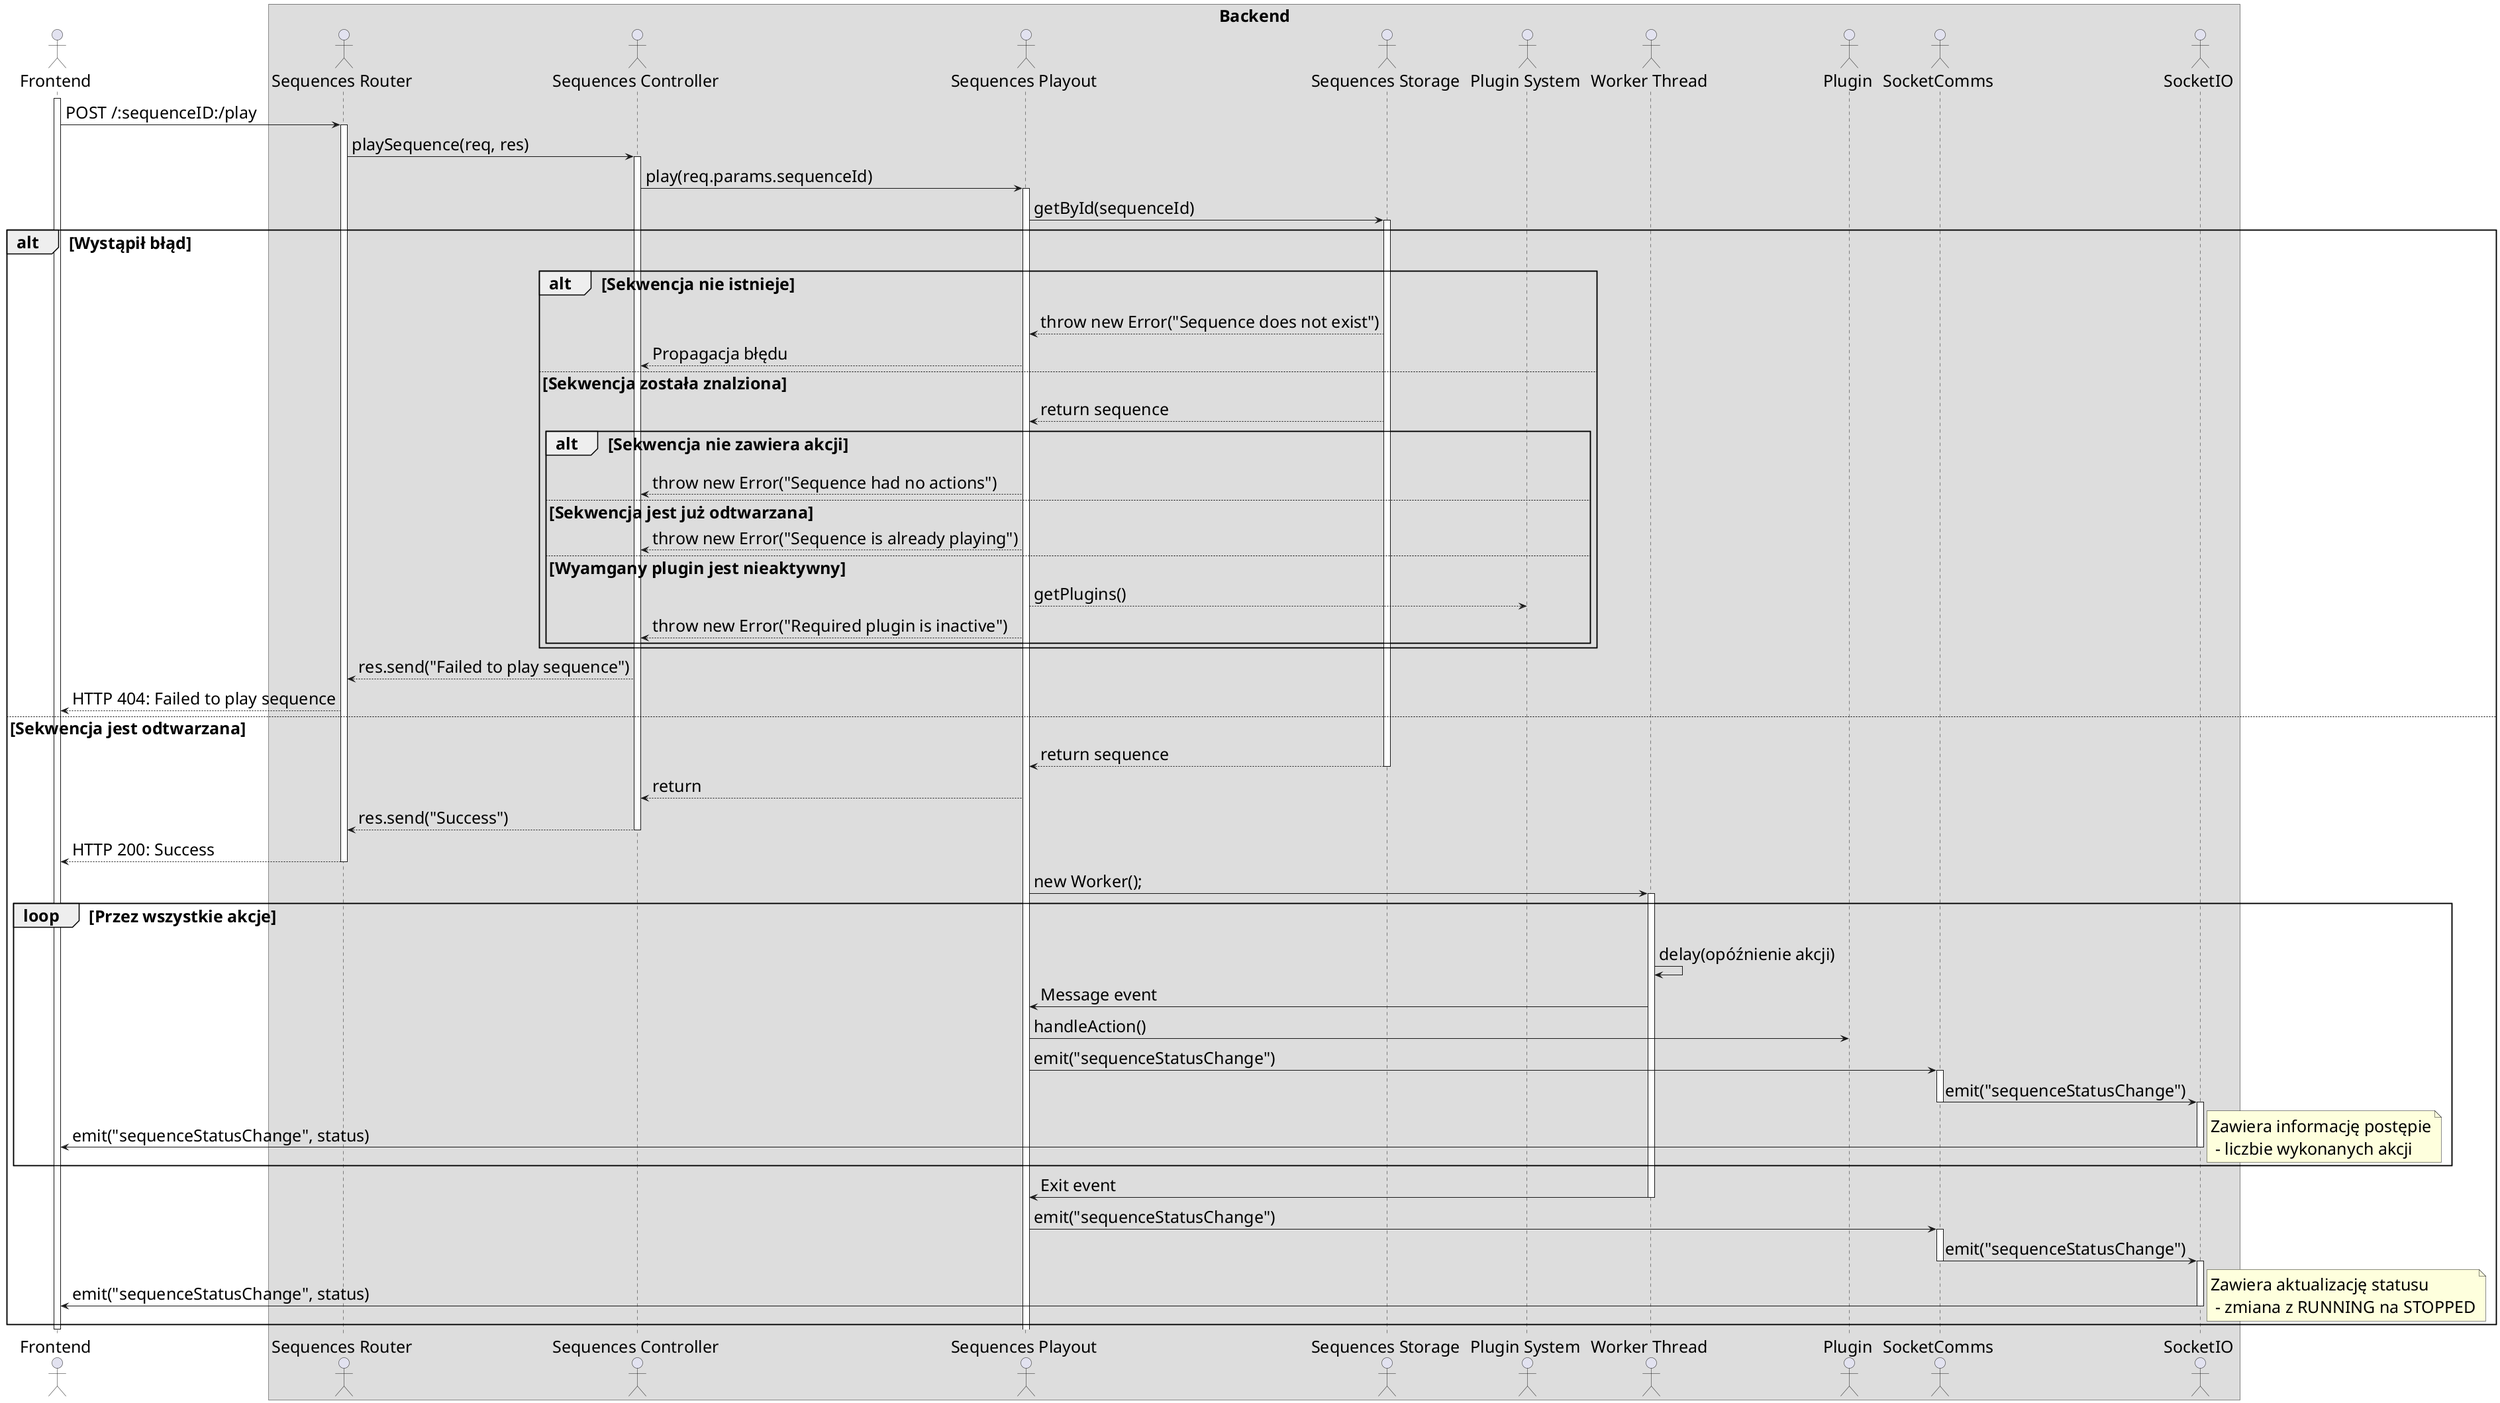@startuml
skinparam DefaultFontSize 25

actor Frontend

box "Backend"
actor "Sequences Router" as Router
actor "Sequences Controller" as Controller
actor "Sequences Playout" as Playout
actor "Sequences Storage" as Storage
actor "Plugin System" as Plugins
actor "Worker Thread" as WT
actor Plugin
actor SocketComms
actor SocketIO
end box

activate Frontend
Frontend -> Router: POST /:sequenceID:/play
activate Router
Router -> Controller: playSequence(req, res)
activate Controller
Controller -> Playout: play(req.params.sequenceId)
activate Playout
Playout -> Storage: getById(sequenceId)
activate Storage

alt Wystąpił błąd

    alt Sekwencja nie istnieje
    Storage --> Playout: throw new Error("Sequence does not exist")
    Playout --> Controller: Propagacja błędu
    else Sekwencja została znalziona
    Storage --> Playout: return sequence

        alt Sekwencja nie zawiera akcji
        Playout --> Controller: throw new Error("Sequence had no actions")
        else Sekwencja jest już odtwarzana
        Playout --> Controller: throw new Error("Sequence is already playing")
        else Wyamgany plugin jest nieaktywny
        Playout --> Plugins: getPlugins()
        Playout --> Controller: throw new Error("Required plugin is inactive")
        end

    end

Controller --> Router: res.send("Failed to play sequence")
Router --> Frontend: HTTP 404: Failed to play sequence

else Sekwencja jest odtwarzana
Storage --> Playout: return sequence
deactivate Storage
Playout --> Controller: return
Controller --> Router: res.send("Success")
deactivate Controller
Router --> Frontend: HTTP 200: Success
deactivate Router

Playout -> WT: new Worker();
activate WT
loop Przez wszystkie akcje
WT -> WT: delay(opóźnienie akcji)
WT -> Playout: Message event
Playout -> Plugin: handleAction()
Playout -> SocketComms: emit("sequenceStatusChange")
activate SocketComms
SocketComms -> SocketIO: emit("sequenceStatusChange")
deactivate SocketComms
activate SocketIO
SocketIO -> Frontend: emit("sequenceStatusChange", status)
note right: Zawiera informację postępie\n - liczbie wykonanych akcji 
deactivate SocketIO
end

WT -> Playout: Exit event
deactivate WT
Playout -> SocketComms: emit("sequenceStatusChange")
activate SocketComms
SocketComms -> SocketIO: emit("sequenceStatusChange")
deactivate SocketComms
activate SocketIO
SocketIO -> Frontend: emit("sequenceStatusChange", status)
note right: Zawiera aktualizację statusu\n - zmiana z RUNNING na STOPPED 
deactivate SocketIO
end

deactivate Frontend

@enduml
